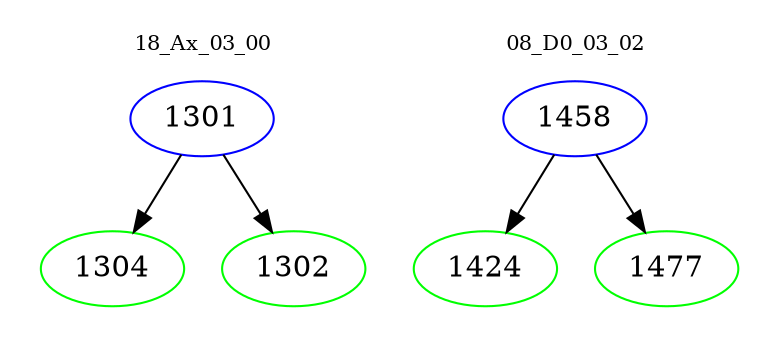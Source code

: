 digraph{
subgraph cluster_0 {
color = white
label = "18_Ax_03_00";
fontsize=10;
T0_1301 [label="1301", color="blue"]
T0_1301 -> T0_1304 [color="black"]
T0_1304 [label="1304", color="green"]
T0_1301 -> T0_1302 [color="black"]
T0_1302 [label="1302", color="green"]
}
subgraph cluster_1 {
color = white
label = "08_D0_03_02";
fontsize=10;
T1_1458 [label="1458", color="blue"]
T1_1458 -> T1_1424 [color="black"]
T1_1424 [label="1424", color="green"]
T1_1458 -> T1_1477 [color="black"]
T1_1477 [label="1477", color="green"]
}
}
